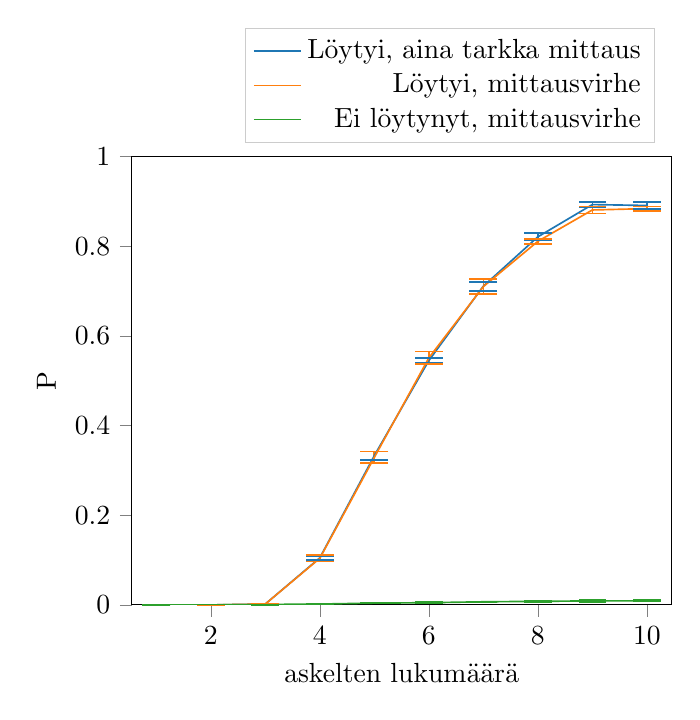 % This file was created by matplotlib2tikz v0.6.14.
\begin{tikzpicture}

\definecolor{color1}{rgb}{1,0.498,0.055}
\definecolor{color0}{rgb}{0.122,0.467,0.706}
\definecolor{color2}{rgb}{0.173,0.627,0.173}

\begin{axis}[
xlabel={askelten lukumäärä},
ylabel={P},
xmin=0.55, xmax=10.45,
ymin=0, ymax=1,
tick align=outside,
tick pos=left,
x grid style={white!69.02!black},
y grid style={white!69.02!black}
,
legend entries={{Löytyi, aina tarkka mittaus},{Löytyi, mittausvirhe},{Ei löytynyt, mittausvirhe}},
legend cell align={right},
legend style={draw=white!80.0!black},
legend style={at={(0.97,1.03)},anchor=south east}
]  % replace the ending bracket
\addlegendimage{no markers, color0}
\addlegendimage{no markers, color1}
\addlegendimage{no markers, color2}%]
\path [draw=color0, semithick] (axis cs:1,0)
--(axis cs:1,0);

\path [draw=color0, semithick] (axis cs:2,0)
--(axis cs:2,0);

\path [draw=color0, semithick] (axis cs:3,0.001)
--(axis cs:3,0.003);

\path [draw=color0, semithick] (axis cs:4,0.1)
--(axis cs:4,0.109);

\path [draw=color0, semithick] (axis cs:5,0.324)
--(axis cs:5,0.342);

\path [draw=color0, semithick] (axis cs:6,0.54)
--(axis cs:6,0.551);

\path [draw=color0, semithick] (axis cs:7,0.7)
--(axis cs:7,0.721);

\path [draw=color0, semithick] (axis cs:8,0.813)
--(axis cs:8,0.829);

\path [draw=color0, semithick] (axis cs:9,0.888)
--(axis cs:9,0.899);

\path [draw=color0, semithick] (axis cs:10,0.883)
--(axis cs:10,0.899);

\path [draw=color1, semithick] (axis cs:1,0)
--(axis cs:1,0);

\path [draw=color1, semithick] (axis cs:2,0)
--(axis cs:2,0);

\path [draw=color1, semithick] (axis cs:3,0.001)
--(axis cs:3,0.003);

\path [draw=color1, semithick] (axis cs:4,0.097)
--(axis cs:4,0.111);

\path [draw=color1, semithick] (axis cs:5,0.316)
--(axis cs:5,0.342);

\path [draw=color1, semithick] (axis cs:6,0.537)
--(axis cs:6,0.565);

\path [draw=color1, semithick] (axis cs:7,0.693)
--(axis cs:7,0.727);

\path [draw=color1, semithick] (axis cs:8,0.805)
--(axis cs:8,0.816);

\path [draw=color1, semithick] (axis cs:9,0.873)
--(axis cs:9,0.889);

\path [draw=color1, semithick] (axis cs:10,0.878)
--(axis cs:10,0.889);

\path [draw=color2, semithick] (axis cs:1,0)
--(axis cs:1,0);

\path [draw=color2, semithick] (axis cs:2,-1.447e-05)
--(axis cs:2,0.001);

\path [draw=color2, semithick] (axis cs:3,0.0)
--(axis cs:3,0.001);

\path [draw=color2, semithick] (axis cs:4,0.001)
--(axis cs:4,0.002);

\path [draw=color2, semithick] (axis cs:5,0.003)
--(axis cs:5,0.004);

\path [draw=color2, semithick] (axis cs:6,0.005)
--(axis cs:6,0.006);

\path [draw=color2, semithick] (axis cs:7,0.006)
--(axis cs:7,0.008);

\path [draw=color2, semithick] (axis cs:8,0.007)
--(axis cs:8,0.009);

\path [draw=color2, semithick] (axis cs:9,0.007)
--(axis cs:9,0.011);

\path [draw=color2, semithick] (axis cs:10,0.008)
--(axis cs:10,0.011);

\addplot [semithick, color0, mark=-, mark size=5, mark options={solid}, only marks, forget plot]
table {%
1 0
2 0
3 0.001
4 0.1
5 0.324
6 0.54
7 0.7
8 0.813
9 0.888
10 0.883
};
\addplot [semithick, color0, mark=-, mark size=5, mark options={solid}, only marks, forget plot]
table {%
1 0
2 0
3 0.003
4 0.109
5 0.342
6 0.551
7 0.721
8 0.829
9 0.899
10 0.899
};
\addplot [semithick, color1, mark=-, mark size=5, mark options={solid}, only marks, forget plot]
table {%
1 0
2 0
3 0.001
4 0.097
5 0.316
6 0.537
7 0.693
8 0.805
9 0.873
10 0.878
};
\addplot [semithick, color1, mark=-, mark size=5, mark options={solid}, only marks, forget plot]
table {%
1 0
2 0
3 0.003
4 0.111
5 0.342
6 0.565
7 0.727
8 0.816
9 0.889
10 0.889
};
\addplot [semithick, color2, mark=-, mark size=5, mark options={solid}, only marks, forget plot]
table {%
1 0
2 -1.447e-05
3 0.0
4 0.001
5 0.003
6 0.005
7 0.006
8 0.007
9 0.007
10 0.008
};
\addplot [semithick, color2, mark=-, mark size=5, mark options={solid}, only marks, forget plot]
table {%
1 0
2 0.001
3 0.001
4 0.002
5 0.004
6 0.006
7 0.008
8 0.009
9 0.011
10 0.011
};
\addplot [semithick, color0, forget plot]
table {%
1 0
2 0
3 0.002
4 0.105
5 0.333
6 0.545
7 0.711
8 0.821
9 0.893
10 0.891
};
\addplot [semithick, color1, forget plot]
table {%
1 0
2 0
3 0.002
4 0.104
5 0.329
6 0.551
7 0.71
8 0.811
9 0.881
10 0.884
};
\addplot [semithick, color2, forget plot]
table {%
1 0
2 0.0
3 0.001
4 0.002
5 0.004
6 0.005
7 0.007
8 0.008
9 0.009
10 0.009
};
\end{axis}

\end{tikzpicture}